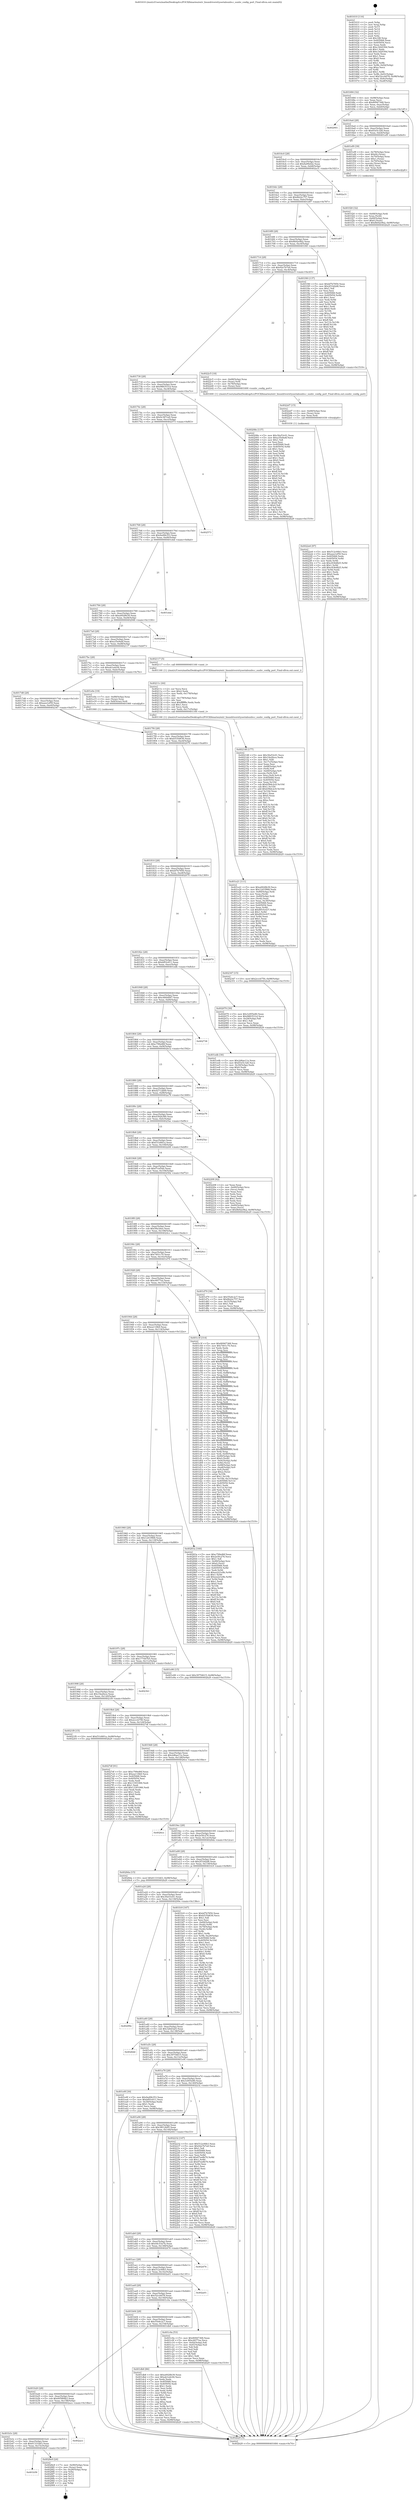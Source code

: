 digraph "0x401610" {
  label = "0x401610 (/mnt/c/Users/mathe/Desktop/tcc/POCII/binaries/extr_linuxdriversttyserialsunhv.c_sunhv_config_port_Final-ollvm.out::main(0))"
  labelloc = "t"
  node[shape=record]

  Entry [label="",width=0.3,height=0.3,shape=circle,fillcolor=black,style=filled]
  "0x401684" [label="{
     0x401684 [32]\l
     | [instrs]\l
     &nbsp;&nbsp;0x401684 \<+6\>: mov -0x98(%rbp),%eax\l
     &nbsp;&nbsp;0x40168a \<+2\>: mov %eax,%ecx\l
     &nbsp;&nbsp;0x40168c \<+6\>: sub $0x80947368,%ecx\l
     &nbsp;&nbsp;0x401692 \<+6\>: mov %eax,-0xac(%rbp)\l
     &nbsp;&nbsp;0x401698 \<+6\>: mov %ecx,-0xb0(%rbp)\l
     &nbsp;&nbsp;0x40169e \<+6\>: je 0000000000402901 \<main+0x12f1\>\l
  }"]
  "0x402901" [label="{
     0x402901\l
  }", style=dashed]
  "0x4016a4" [label="{
     0x4016a4 [28]\l
     | [instrs]\l
     &nbsp;&nbsp;0x4016a4 \<+5\>: jmp 00000000004016a9 \<main+0x99\>\l
     &nbsp;&nbsp;0x4016a9 \<+6\>: mov -0xac(%rbp),%eax\l
     &nbsp;&nbsp;0x4016af \<+5\>: sub $0x83e5c326,%eax\l
     &nbsp;&nbsp;0x4016b4 \<+6\>: mov %eax,-0xb4(%rbp)\l
     &nbsp;&nbsp;0x4016ba \<+6\>: je 0000000000401ef9 \<main+0x8e9\>\l
  }"]
  Exit [label="",width=0.3,height=0.3,shape=circle,fillcolor=black,style=filled,peripheries=2]
  "0x401ef9" [label="{
     0x401ef9 [39]\l
     | [instrs]\l
     &nbsp;&nbsp;0x401ef9 \<+4\>: mov -0x78(%rbp),%rax\l
     &nbsp;&nbsp;0x401efd \<+6\>: movl $0x64,(%rax)\l
     &nbsp;&nbsp;0x401f03 \<+4\>: mov -0x70(%rbp),%rax\l
     &nbsp;&nbsp;0x401f07 \<+6\>: movl $0x1,(%rax)\l
     &nbsp;&nbsp;0x401f0d \<+4\>: mov -0x70(%rbp),%rax\l
     &nbsp;&nbsp;0x401f11 \<+3\>: movslq (%rax),%rax\l
     &nbsp;&nbsp;0x401f14 \<+4\>: shl $0x2,%rax\l
     &nbsp;&nbsp;0x401f18 \<+3\>: mov %rax,%rdi\l
     &nbsp;&nbsp;0x401f1b \<+5\>: call 0000000000401050 \<malloc@plt\>\l
     | [calls]\l
     &nbsp;&nbsp;0x401050 \{1\} (unknown)\l
  }"]
  "0x4016c0" [label="{
     0x4016c0 [28]\l
     | [instrs]\l
     &nbsp;&nbsp;0x4016c0 \<+5\>: jmp 00000000004016c5 \<main+0xb5\>\l
     &nbsp;&nbsp;0x4016c5 \<+6\>: mov -0xac(%rbp),%eax\l
     &nbsp;&nbsp;0x4016cb \<+5\>: sub $0x8a99ef2e,%eax\l
     &nbsp;&nbsp;0x4016d0 \<+6\>: mov %eax,-0xb8(%rbp)\l
     &nbsp;&nbsp;0x4016d6 \<+6\>: je 0000000000402a31 \<main+0x1421\>\l
  }"]
  "0x401b58" [label="{
     0x401b58\l
  }", style=dashed]
  "0x402a31" [label="{
     0x402a31\l
  }", style=dashed]
  "0x4016dc" [label="{
     0x4016dc [28]\l
     | [instrs]\l
     &nbsp;&nbsp;0x4016dc \<+5\>: jmp 00000000004016e1 \<main+0xd1\>\l
     &nbsp;&nbsp;0x4016e1 \<+6\>: mov -0xac(%rbp),%eax\l
     &nbsp;&nbsp;0x4016e7 \<+5\>: sub $0x8b22c757,%eax\l
     &nbsp;&nbsp;0x4016ec \<+6\>: mov %eax,-0xbc(%rbp)\l
     &nbsp;&nbsp;0x4016f2 \<+6\>: je 0000000000401d97 \<main+0x787\>\l
  }"]
  "0x4028e9" [label="{
     0x4028e9 [24]\l
     | [instrs]\l
     &nbsp;&nbsp;0x4028e9 \<+7\>: mov -0x90(%rbp),%rax\l
     &nbsp;&nbsp;0x4028f0 \<+2\>: mov (%rax),%eax\l
     &nbsp;&nbsp;0x4028f2 \<+4\>: lea -0x28(%rbp),%rsp\l
     &nbsp;&nbsp;0x4028f6 \<+1\>: pop %rbx\l
     &nbsp;&nbsp;0x4028f7 \<+2\>: pop %r12\l
     &nbsp;&nbsp;0x4028f9 \<+2\>: pop %r13\l
     &nbsp;&nbsp;0x4028fb \<+2\>: pop %r14\l
     &nbsp;&nbsp;0x4028fd \<+2\>: pop %r15\l
     &nbsp;&nbsp;0x4028ff \<+1\>: pop %rbp\l
     &nbsp;&nbsp;0x402900 \<+1\>: ret\l
  }"]
  "0x401d97" [label="{
     0x401d97\l
  }", style=dashed]
  "0x4016f8" [label="{
     0x4016f8 [28]\l
     | [instrs]\l
     &nbsp;&nbsp;0x4016f8 \<+5\>: jmp 00000000004016fd \<main+0xed\>\l
     &nbsp;&nbsp;0x4016fd \<+6\>: mov -0xac(%rbp),%eax\l
     &nbsp;&nbsp;0x401703 \<+5\>: sub $0x8b92e9b2,%eax\l
     &nbsp;&nbsp;0x401708 \<+6\>: mov %eax,-0xc0(%rbp)\l
     &nbsp;&nbsp;0x40170e \<+6\>: je 0000000000401f40 \<main+0x930\>\l
  }"]
  "0x401b3c" [label="{
     0x401b3c [28]\l
     | [instrs]\l
     &nbsp;&nbsp;0x401b3c \<+5\>: jmp 0000000000401b41 \<main+0x531\>\l
     &nbsp;&nbsp;0x401b41 \<+6\>: mov -0xac(%rbp),%eax\l
     &nbsp;&nbsp;0x401b47 \<+5\>: sub $0x61331b63,%eax\l
     &nbsp;&nbsp;0x401b4c \<+6\>: mov %eax,-0x15c(%rbp)\l
     &nbsp;&nbsp;0x401b52 \<+6\>: je 00000000004028e9 \<main+0x12d9\>\l
  }"]
  "0x401f40" [label="{
     0x401f40 [137]\l
     | [instrs]\l
     &nbsp;&nbsp;0x401f40 \<+5\>: mov $0xbf7b7850,%eax\l
     &nbsp;&nbsp;0x401f45 \<+5\>: mov $0x2f33d2d8,%ecx\l
     &nbsp;&nbsp;0x401f4a \<+2\>: mov $0x1,%dl\l
     &nbsp;&nbsp;0x401f4c \<+2\>: xor %esi,%esi\l
     &nbsp;&nbsp;0x401f4e \<+7\>: mov 0x405068,%edi\l
     &nbsp;&nbsp;0x401f55 \<+8\>: mov 0x405054,%r8d\l
     &nbsp;&nbsp;0x401f5d \<+3\>: sub $0x1,%esi\l
     &nbsp;&nbsp;0x401f60 \<+3\>: mov %edi,%r9d\l
     &nbsp;&nbsp;0x401f63 \<+3\>: add %esi,%r9d\l
     &nbsp;&nbsp;0x401f66 \<+4\>: imul %r9d,%edi\l
     &nbsp;&nbsp;0x401f6a \<+3\>: and $0x1,%edi\l
     &nbsp;&nbsp;0x401f6d \<+3\>: cmp $0x0,%edi\l
     &nbsp;&nbsp;0x401f70 \<+4\>: sete %r10b\l
     &nbsp;&nbsp;0x401f74 \<+4\>: cmp $0xa,%r8d\l
     &nbsp;&nbsp;0x401f78 \<+4\>: setl %r11b\l
     &nbsp;&nbsp;0x401f7c \<+3\>: mov %r10b,%bl\l
     &nbsp;&nbsp;0x401f7f \<+3\>: xor $0xff,%bl\l
     &nbsp;&nbsp;0x401f82 \<+3\>: mov %r11b,%r14b\l
     &nbsp;&nbsp;0x401f85 \<+4\>: xor $0xff,%r14b\l
     &nbsp;&nbsp;0x401f89 \<+3\>: xor $0x0,%dl\l
     &nbsp;&nbsp;0x401f8c \<+3\>: mov %bl,%r15b\l
     &nbsp;&nbsp;0x401f8f \<+4\>: and $0x0,%r15b\l
     &nbsp;&nbsp;0x401f93 \<+3\>: and %dl,%r10b\l
     &nbsp;&nbsp;0x401f96 \<+3\>: mov %r14b,%r12b\l
     &nbsp;&nbsp;0x401f99 \<+4\>: and $0x0,%r12b\l
     &nbsp;&nbsp;0x401f9d \<+3\>: and %dl,%r11b\l
     &nbsp;&nbsp;0x401fa0 \<+3\>: or %r10b,%r15b\l
     &nbsp;&nbsp;0x401fa3 \<+3\>: or %r11b,%r12b\l
     &nbsp;&nbsp;0x401fa6 \<+3\>: xor %r12b,%r15b\l
     &nbsp;&nbsp;0x401fa9 \<+3\>: or %r14b,%bl\l
     &nbsp;&nbsp;0x401fac \<+3\>: xor $0xff,%bl\l
     &nbsp;&nbsp;0x401faf \<+3\>: or $0x0,%dl\l
     &nbsp;&nbsp;0x401fb2 \<+2\>: and %dl,%bl\l
     &nbsp;&nbsp;0x401fb4 \<+3\>: or %bl,%r15b\l
     &nbsp;&nbsp;0x401fb7 \<+4\>: test $0x1,%r15b\l
     &nbsp;&nbsp;0x401fbb \<+3\>: cmovne %ecx,%eax\l
     &nbsp;&nbsp;0x401fbe \<+6\>: mov %eax,-0x98(%rbp)\l
     &nbsp;&nbsp;0x401fc4 \<+5\>: jmp 0000000000402b29 \<main+0x1519\>\l
  }"]
  "0x401714" [label="{
     0x401714 [28]\l
     | [instrs]\l
     &nbsp;&nbsp;0x401714 \<+5\>: jmp 0000000000401719 \<main+0x109\>\l
     &nbsp;&nbsp;0x401719 \<+6\>: mov -0xac(%rbp),%eax\l
     &nbsp;&nbsp;0x40171f \<+5\>: sub $0x92e7b7a9,%eax\l
     &nbsp;&nbsp;0x401724 \<+6\>: mov %eax,-0xc4(%rbp)\l
     &nbsp;&nbsp;0x40172a \<+6\>: je 00000000004022c5 \<main+0xcb5\>\l
  }"]
  "0x402ace" [label="{
     0x402ace\l
  }", style=dashed]
  "0x4022c5" [label="{
     0x4022c5 [18]\l
     | [instrs]\l
     &nbsp;&nbsp;0x4022c5 \<+4\>: mov -0x68(%rbp),%rax\l
     &nbsp;&nbsp;0x4022c9 \<+3\>: mov (%rax),%rdi\l
     &nbsp;&nbsp;0x4022cc \<+4\>: mov -0x78(%rbp),%rax\l
     &nbsp;&nbsp;0x4022d0 \<+2\>: mov (%rax),%esi\l
     &nbsp;&nbsp;0x4022d2 \<+5\>: call 0000000000401600 \<sunhv_config_port\>\l
     | [calls]\l
     &nbsp;&nbsp;0x401600 \{1\} (/mnt/c/Users/mathe/Desktop/tcc/POCII/binaries/extr_linuxdriversttyserialsunhv.c_sunhv_config_port_Final-ollvm.out::sunhv_config_port)\l
  }"]
  "0x401730" [label="{
     0x401730 [28]\l
     | [instrs]\l
     &nbsp;&nbsp;0x401730 \<+5\>: jmp 0000000000401735 \<main+0x125\>\l
     &nbsp;&nbsp;0x401735 \<+6\>: mov -0xac(%rbp),%eax\l
     &nbsp;&nbsp;0x40173b \<+5\>: sub $0x9883531d,%eax\l
     &nbsp;&nbsp;0x401740 \<+6\>: mov %eax,-0xc8(%rbp)\l
     &nbsp;&nbsp;0x401746 \<+6\>: je 000000000040208e \<main+0xa7e\>\l
  }"]
  "0x4022e6" [label="{
     0x4022e6 [97]\l
     | [instrs]\l
     &nbsp;&nbsp;0x4022e6 \<+5\>: mov $0x512c00b3,%esi\l
     &nbsp;&nbsp;0x4022eb \<+5\>: mov $0xaea1ef59,%ecx\l
     &nbsp;&nbsp;0x4022f0 \<+7\>: mov 0x405068,%edx\l
     &nbsp;&nbsp;0x4022f7 \<+8\>: mov 0x405054,%r8d\l
     &nbsp;&nbsp;0x4022ff \<+3\>: mov %edx,%r9d\l
     &nbsp;&nbsp;0x402302 \<+7\>: sub $0xc836d825,%r9d\l
     &nbsp;&nbsp;0x402309 \<+4\>: sub $0x1,%r9d\l
     &nbsp;&nbsp;0x40230d \<+7\>: add $0xc836d825,%r9d\l
     &nbsp;&nbsp;0x402314 \<+4\>: imul %r9d,%edx\l
     &nbsp;&nbsp;0x402318 \<+3\>: and $0x1,%edx\l
     &nbsp;&nbsp;0x40231b \<+3\>: cmp $0x0,%edx\l
     &nbsp;&nbsp;0x40231e \<+4\>: sete %r10b\l
     &nbsp;&nbsp;0x402322 \<+4\>: cmp $0xa,%r8d\l
     &nbsp;&nbsp;0x402326 \<+4\>: setl %r11b\l
     &nbsp;&nbsp;0x40232a \<+3\>: mov %r10b,%bl\l
     &nbsp;&nbsp;0x40232d \<+3\>: and %r11b,%bl\l
     &nbsp;&nbsp;0x402330 \<+3\>: xor %r11b,%r10b\l
     &nbsp;&nbsp;0x402333 \<+3\>: or %r10b,%bl\l
     &nbsp;&nbsp;0x402336 \<+3\>: test $0x1,%bl\l
     &nbsp;&nbsp;0x402339 \<+3\>: cmovne %ecx,%esi\l
     &nbsp;&nbsp;0x40233c \<+6\>: mov %esi,-0x98(%rbp)\l
     &nbsp;&nbsp;0x402342 \<+5\>: jmp 0000000000402b29 \<main+0x1519\>\l
  }"]
  "0x40208e" [label="{
     0x40208e [137]\l
     | [instrs]\l
     &nbsp;&nbsp;0x40208e \<+5\>: mov $0x30a53c01,%eax\l
     &nbsp;&nbsp;0x402093 \<+5\>: mov $0xa35e9a4f,%ecx\l
     &nbsp;&nbsp;0x402098 \<+2\>: mov $0x1,%dl\l
     &nbsp;&nbsp;0x40209a \<+2\>: xor %esi,%esi\l
     &nbsp;&nbsp;0x40209c \<+7\>: mov 0x405068,%edi\l
     &nbsp;&nbsp;0x4020a3 \<+8\>: mov 0x405054,%r8d\l
     &nbsp;&nbsp;0x4020ab \<+3\>: sub $0x1,%esi\l
     &nbsp;&nbsp;0x4020ae \<+3\>: mov %edi,%r9d\l
     &nbsp;&nbsp;0x4020b1 \<+3\>: add %esi,%r9d\l
     &nbsp;&nbsp;0x4020b4 \<+4\>: imul %r9d,%edi\l
     &nbsp;&nbsp;0x4020b8 \<+3\>: and $0x1,%edi\l
     &nbsp;&nbsp;0x4020bb \<+3\>: cmp $0x0,%edi\l
     &nbsp;&nbsp;0x4020be \<+4\>: sete %r10b\l
     &nbsp;&nbsp;0x4020c2 \<+4\>: cmp $0xa,%r8d\l
     &nbsp;&nbsp;0x4020c6 \<+4\>: setl %r11b\l
     &nbsp;&nbsp;0x4020ca \<+3\>: mov %r10b,%bl\l
     &nbsp;&nbsp;0x4020cd \<+3\>: xor $0xff,%bl\l
     &nbsp;&nbsp;0x4020d0 \<+3\>: mov %r11b,%r14b\l
     &nbsp;&nbsp;0x4020d3 \<+4\>: xor $0xff,%r14b\l
     &nbsp;&nbsp;0x4020d7 \<+3\>: xor $0x0,%dl\l
     &nbsp;&nbsp;0x4020da \<+3\>: mov %bl,%r15b\l
     &nbsp;&nbsp;0x4020dd \<+4\>: and $0x0,%r15b\l
     &nbsp;&nbsp;0x4020e1 \<+3\>: and %dl,%r10b\l
     &nbsp;&nbsp;0x4020e4 \<+3\>: mov %r14b,%r12b\l
     &nbsp;&nbsp;0x4020e7 \<+4\>: and $0x0,%r12b\l
     &nbsp;&nbsp;0x4020eb \<+3\>: and %dl,%r11b\l
     &nbsp;&nbsp;0x4020ee \<+3\>: or %r10b,%r15b\l
     &nbsp;&nbsp;0x4020f1 \<+3\>: or %r11b,%r12b\l
     &nbsp;&nbsp;0x4020f4 \<+3\>: xor %r12b,%r15b\l
     &nbsp;&nbsp;0x4020f7 \<+3\>: or %r14b,%bl\l
     &nbsp;&nbsp;0x4020fa \<+3\>: xor $0xff,%bl\l
     &nbsp;&nbsp;0x4020fd \<+3\>: or $0x0,%dl\l
     &nbsp;&nbsp;0x402100 \<+2\>: and %dl,%bl\l
     &nbsp;&nbsp;0x402102 \<+3\>: or %bl,%r15b\l
     &nbsp;&nbsp;0x402105 \<+4\>: test $0x1,%r15b\l
     &nbsp;&nbsp;0x402109 \<+3\>: cmovne %ecx,%eax\l
     &nbsp;&nbsp;0x40210c \<+6\>: mov %eax,-0x98(%rbp)\l
     &nbsp;&nbsp;0x402112 \<+5\>: jmp 0000000000402b29 \<main+0x1519\>\l
  }"]
  "0x40174c" [label="{
     0x40174c [28]\l
     | [instrs]\l
     &nbsp;&nbsp;0x40174c \<+5\>: jmp 0000000000401751 \<main+0x141\>\l
     &nbsp;&nbsp;0x401751 \<+6\>: mov -0xac(%rbp),%eax\l
     &nbsp;&nbsp;0x401757 \<+5\>: sub $0x9c387ca9,%eax\l
     &nbsp;&nbsp;0x40175c \<+6\>: mov %eax,-0xcc(%rbp)\l
     &nbsp;&nbsp;0x401762 \<+6\>: je 0000000000402573 \<main+0xf63\>\l
  }"]
  "0x4022d7" [label="{
     0x4022d7 [15]\l
     | [instrs]\l
     &nbsp;&nbsp;0x4022d7 \<+4\>: mov -0x68(%rbp),%rax\l
     &nbsp;&nbsp;0x4022db \<+3\>: mov (%rax),%rax\l
     &nbsp;&nbsp;0x4022de \<+3\>: mov %rax,%rdi\l
     &nbsp;&nbsp;0x4022e1 \<+5\>: call 0000000000401030 \<free@plt\>\l
     | [calls]\l
     &nbsp;&nbsp;0x401030 \{1\} (unknown)\l
  }"]
  "0x402573" [label="{
     0x402573\l
  }", style=dashed]
  "0x401768" [label="{
     0x401768 [28]\l
     | [instrs]\l
     &nbsp;&nbsp;0x401768 \<+5\>: jmp 000000000040176d \<main+0x15d\>\l
     &nbsp;&nbsp;0x40176d \<+6\>: mov -0xac(%rbp),%eax\l
     &nbsp;&nbsp;0x401773 \<+5\>: sub $0x9ed9b353,%eax\l
     &nbsp;&nbsp;0x401778 \<+6\>: mov %eax,-0xd0(%rbp)\l
     &nbsp;&nbsp;0x40177e \<+6\>: je 0000000000401ebd \<main+0x8ad\>\l
  }"]
  "0x402148" [label="{
     0x402148 [177]\l
     | [instrs]\l
     &nbsp;&nbsp;0x402148 \<+5\>: mov $0x30a53c01,%ecx\l
     &nbsp;&nbsp;0x40214d \<+5\>: mov $0x19a2fece,%edx\l
     &nbsp;&nbsp;0x402152 \<+3\>: mov $0x1,%dil\l
     &nbsp;&nbsp;0x402155 \<+6\>: mov -0x17c(%rbp),%esi\l
     &nbsp;&nbsp;0x40215b \<+3\>: imul %eax,%esi\l
     &nbsp;&nbsp;0x40215e \<+4\>: mov -0x68(%rbp),%r8\l
     &nbsp;&nbsp;0x402162 \<+3\>: mov (%r8),%r8\l
     &nbsp;&nbsp;0x402165 \<+4\>: mov -0x60(%rbp),%r9\l
     &nbsp;&nbsp;0x402169 \<+3\>: movslq (%r9),%r9\l
     &nbsp;&nbsp;0x40216c \<+4\>: mov %esi,(%r8,%r9,4)\l
     &nbsp;&nbsp;0x402170 \<+7\>: mov 0x405068,%eax\l
     &nbsp;&nbsp;0x402177 \<+7\>: mov 0x405054,%esi\l
     &nbsp;&nbsp;0x40217e \<+3\>: mov %eax,%r10d\l
     &nbsp;&nbsp;0x402181 \<+7\>: sub $0xb58dc2c9,%r10d\l
     &nbsp;&nbsp;0x402188 \<+4\>: sub $0x1,%r10d\l
     &nbsp;&nbsp;0x40218c \<+7\>: add $0xb58dc2c9,%r10d\l
     &nbsp;&nbsp;0x402193 \<+4\>: imul %r10d,%eax\l
     &nbsp;&nbsp;0x402197 \<+3\>: and $0x1,%eax\l
     &nbsp;&nbsp;0x40219a \<+3\>: cmp $0x0,%eax\l
     &nbsp;&nbsp;0x40219d \<+4\>: sete %r11b\l
     &nbsp;&nbsp;0x4021a1 \<+3\>: cmp $0xa,%esi\l
     &nbsp;&nbsp;0x4021a4 \<+3\>: setl %bl\l
     &nbsp;&nbsp;0x4021a7 \<+3\>: mov %r11b,%r14b\l
     &nbsp;&nbsp;0x4021aa \<+4\>: xor $0xff,%r14b\l
     &nbsp;&nbsp;0x4021ae \<+3\>: mov %bl,%r15b\l
     &nbsp;&nbsp;0x4021b1 \<+4\>: xor $0xff,%r15b\l
     &nbsp;&nbsp;0x4021b5 \<+4\>: xor $0x0,%dil\l
     &nbsp;&nbsp;0x4021b9 \<+3\>: mov %r14b,%r12b\l
     &nbsp;&nbsp;0x4021bc \<+4\>: and $0x0,%r12b\l
     &nbsp;&nbsp;0x4021c0 \<+3\>: and %dil,%r11b\l
     &nbsp;&nbsp;0x4021c3 \<+3\>: mov %r15b,%r13b\l
     &nbsp;&nbsp;0x4021c6 \<+4\>: and $0x0,%r13b\l
     &nbsp;&nbsp;0x4021ca \<+3\>: and %dil,%bl\l
     &nbsp;&nbsp;0x4021cd \<+3\>: or %r11b,%r12b\l
     &nbsp;&nbsp;0x4021d0 \<+3\>: or %bl,%r13b\l
     &nbsp;&nbsp;0x4021d3 \<+3\>: xor %r13b,%r12b\l
     &nbsp;&nbsp;0x4021d6 \<+3\>: or %r15b,%r14b\l
     &nbsp;&nbsp;0x4021d9 \<+4\>: xor $0xff,%r14b\l
     &nbsp;&nbsp;0x4021dd \<+4\>: or $0x0,%dil\l
     &nbsp;&nbsp;0x4021e1 \<+3\>: and %dil,%r14b\l
     &nbsp;&nbsp;0x4021e4 \<+3\>: or %r14b,%r12b\l
     &nbsp;&nbsp;0x4021e7 \<+4\>: test $0x1,%r12b\l
     &nbsp;&nbsp;0x4021eb \<+3\>: cmovne %edx,%ecx\l
     &nbsp;&nbsp;0x4021ee \<+6\>: mov %ecx,-0x98(%rbp)\l
     &nbsp;&nbsp;0x4021f4 \<+5\>: jmp 0000000000402b29 \<main+0x1519\>\l
  }"]
  "0x401ebd" [label="{
     0x401ebd\l
  }", style=dashed]
  "0x401784" [label="{
     0x401784 [28]\l
     | [instrs]\l
     &nbsp;&nbsp;0x401784 \<+5\>: jmp 0000000000401789 \<main+0x179\>\l
     &nbsp;&nbsp;0x401789 \<+6\>: mov -0xac(%rbp),%eax\l
     &nbsp;&nbsp;0x40178f \<+5\>: sub $0xa0028b39,%eax\l
     &nbsp;&nbsp;0x401794 \<+6\>: mov %eax,-0xd4(%rbp)\l
     &nbsp;&nbsp;0x40179a \<+6\>: je 0000000000402946 \<main+0x1336\>\l
  }"]
  "0x40211c" [label="{
     0x40211c [44]\l
     | [instrs]\l
     &nbsp;&nbsp;0x40211c \<+2\>: xor %ecx,%ecx\l
     &nbsp;&nbsp;0x40211e \<+5\>: mov $0x2,%edx\l
     &nbsp;&nbsp;0x402123 \<+6\>: mov %edx,-0x178(%rbp)\l
     &nbsp;&nbsp;0x402129 \<+1\>: cltd\l
     &nbsp;&nbsp;0x40212a \<+6\>: mov -0x178(%rbp),%esi\l
     &nbsp;&nbsp;0x402130 \<+2\>: idiv %esi\l
     &nbsp;&nbsp;0x402132 \<+6\>: imul $0xfffffffe,%edx,%edx\l
     &nbsp;&nbsp;0x402138 \<+3\>: sub $0x1,%ecx\l
     &nbsp;&nbsp;0x40213b \<+2\>: sub %ecx,%edx\l
     &nbsp;&nbsp;0x40213d \<+6\>: mov %edx,-0x17c(%rbp)\l
     &nbsp;&nbsp;0x402143 \<+5\>: call 0000000000401160 \<next_i\>\l
     | [calls]\l
     &nbsp;&nbsp;0x401160 \{1\} (/mnt/c/Users/mathe/Desktop/tcc/POCII/binaries/extr_linuxdriversttyserialsunhv.c_sunhv_config_port_Final-ollvm.out::next_i)\l
  }"]
  "0x402946" [label="{
     0x402946\l
  }", style=dashed]
  "0x4017a0" [label="{
     0x4017a0 [28]\l
     | [instrs]\l
     &nbsp;&nbsp;0x4017a0 \<+5\>: jmp 00000000004017a5 \<main+0x195\>\l
     &nbsp;&nbsp;0x4017a5 \<+6\>: mov -0xac(%rbp),%eax\l
     &nbsp;&nbsp;0x4017ab \<+5\>: sub $0xa35e9a4f,%eax\l
     &nbsp;&nbsp;0x4017b0 \<+6\>: mov %eax,-0xd8(%rbp)\l
     &nbsp;&nbsp;0x4017b6 \<+6\>: je 0000000000402117 \<main+0xb07\>\l
  }"]
  "0x401f20" [label="{
     0x401f20 [32]\l
     | [instrs]\l
     &nbsp;&nbsp;0x401f20 \<+4\>: mov -0x68(%rbp),%rdi\l
     &nbsp;&nbsp;0x401f24 \<+3\>: mov %rax,(%rdi)\l
     &nbsp;&nbsp;0x401f27 \<+4\>: mov -0x60(%rbp),%rax\l
     &nbsp;&nbsp;0x401f2b \<+6\>: movl $0x0,(%rax)\l
     &nbsp;&nbsp;0x401f31 \<+10\>: movl $0x8b92e9b2,-0x98(%rbp)\l
     &nbsp;&nbsp;0x401f3b \<+5\>: jmp 0000000000402b29 \<main+0x1519\>\l
  }"]
  "0x402117" [label="{
     0x402117 [5]\l
     | [instrs]\l
     &nbsp;&nbsp;0x402117 \<+5\>: call 0000000000401160 \<next_i\>\l
     | [calls]\l
     &nbsp;&nbsp;0x401160 \{1\} (/mnt/c/Users/mathe/Desktop/tcc/POCII/binaries/extr_linuxdriversttyserialsunhv.c_sunhv_config_port_Final-ollvm.out::next_i)\l
  }"]
  "0x4017bc" [label="{
     0x4017bc [28]\l
     | [instrs]\l
     &nbsp;&nbsp;0x4017bc \<+5\>: jmp 00000000004017c1 \<main+0x1b1\>\l
     &nbsp;&nbsp;0x4017c1 \<+6\>: mov -0xac(%rbp),%eax\l
     &nbsp;&nbsp;0x4017c7 \<+5\>: sub $0xab1edc04,%eax\l
     &nbsp;&nbsp;0x4017cc \<+6\>: mov %eax,-0xdc(%rbp)\l
     &nbsp;&nbsp;0x4017d2 \<+6\>: je 0000000000401e0e \<main+0x7fe\>\l
  }"]
  "0x401e21" [label="{
     0x401e21 [111]\l
     | [instrs]\l
     &nbsp;&nbsp;0x401e21 \<+5\>: mov $0xa0028b39,%ecx\l
     &nbsp;&nbsp;0x401e26 \<+5\>: mov $0x1241f968,%edx\l
     &nbsp;&nbsp;0x401e2b \<+4\>: mov -0x80(%rbp),%rdi\l
     &nbsp;&nbsp;0x401e2f \<+2\>: mov %eax,(%rdi)\l
     &nbsp;&nbsp;0x401e31 \<+4\>: mov -0x80(%rbp),%rdi\l
     &nbsp;&nbsp;0x401e35 \<+2\>: mov (%rdi),%eax\l
     &nbsp;&nbsp;0x401e37 \<+3\>: mov %eax,-0x30(%rbp)\l
     &nbsp;&nbsp;0x401e3a \<+7\>: mov 0x405068,%eax\l
     &nbsp;&nbsp;0x401e41 \<+7\>: mov 0x405054,%esi\l
     &nbsp;&nbsp;0x401e48 \<+3\>: mov %eax,%r8d\l
     &nbsp;&nbsp;0x401e4b \<+7\>: sub $0x8910c437,%r8d\l
     &nbsp;&nbsp;0x401e52 \<+4\>: sub $0x1,%r8d\l
     &nbsp;&nbsp;0x401e56 \<+7\>: add $0x8910c437,%r8d\l
     &nbsp;&nbsp;0x401e5d \<+4\>: imul %r8d,%eax\l
     &nbsp;&nbsp;0x401e61 \<+3\>: and $0x1,%eax\l
     &nbsp;&nbsp;0x401e64 \<+3\>: cmp $0x0,%eax\l
     &nbsp;&nbsp;0x401e67 \<+4\>: sete %r9b\l
     &nbsp;&nbsp;0x401e6b \<+3\>: cmp $0xa,%esi\l
     &nbsp;&nbsp;0x401e6e \<+4\>: setl %r10b\l
     &nbsp;&nbsp;0x401e72 \<+3\>: mov %r9b,%r11b\l
     &nbsp;&nbsp;0x401e75 \<+3\>: and %r10b,%r11b\l
     &nbsp;&nbsp;0x401e78 \<+3\>: xor %r10b,%r9b\l
     &nbsp;&nbsp;0x401e7b \<+3\>: or %r9b,%r11b\l
     &nbsp;&nbsp;0x401e7e \<+4\>: test $0x1,%r11b\l
     &nbsp;&nbsp;0x401e82 \<+3\>: cmovne %edx,%ecx\l
     &nbsp;&nbsp;0x401e85 \<+6\>: mov %ecx,-0x98(%rbp)\l
     &nbsp;&nbsp;0x401e8b \<+5\>: jmp 0000000000402b29 \<main+0x1519\>\l
  }"]
  "0x401e0e" [label="{
     0x401e0e [19]\l
     | [instrs]\l
     &nbsp;&nbsp;0x401e0e \<+7\>: mov -0x88(%rbp),%rax\l
     &nbsp;&nbsp;0x401e15 \<+3\>: mov (%rax),%rax\l
     &nbsp;&nbsp;0x401e18 \<+4\>: mov 0x8(%rax),%rdi\l
     &nbsp;&nbsp;0x401e1c \<+5\>: call 0000000000401060 \<atoi@plt\>\l
     | [calls]\l
     &nbsp;&nbsp;0x401060 \{1\} (unknown)\l
  }"]
  "0x4017d8" [label="{
     0x4017d8 [28]\l
     | [instrs]\l
     &nbsp;&nbsp;0x4017d8 \<+5\>: jmp 00000000004017dd \<main+0x1cd\>\l
     &nbsp;&nbsp;0x4017dd \<+6\>: mov -0xac(%rbp),%eax\l
     &nbsp;&nbsp;0x4017e3 \<+5\>: sub $0xaea1ef59,%eax\l
     &nbsp;&nbsp;0x4017e8 \<+6\>: mov %eax,-0xe0(%rbp)\l
     &nbsp;&nbsp;0x4017ee \<+6\>: je 0000000000402347 \<main+0xd37\>\l
  }"]
  "0x401b20" [label="{
     0x401b20 [28]\l
     | [instrs]\l
     &nbsp;&nbsp;0x401b20 \<+5\>: jmp 0000000000401b25 \<main+0x515\>\l
     &nbsp;&nbsp;0x401b25 \<+6\>: mov -0xac(%rbp),%eax\l
     &nbsp;&nbsp;0x401b2b \<+5\>: sub $0x605f69b3,%eax\l
     &nbsp;&nbsp;0x401b30 \<+6\>: mov %eax,-0x158(%rbp)\l
     &nbsp;&nbsp;0x401b36 \<+6\>: je 0000000000402ace \<main+0x14be\>\l
  }"]
  "0x402347" [label="{
     0x402347 [15]\l
     | [instrs]\l
     &nbsp;&nbsp;0x402347 \<+10\>: movl $0x2cccb750,-0x98(%rbp)\l
     &nbsp;&nbsp;0x402351 \<+5\>: jmp 0000000000402b29 \<main+0x1519\>\l
  }"]
  "0x4017f4" [label="{
     0x4017f4 [28]\l
     | [instrs]\l
     &nbsp;&nbsp;0x4017f4 \<+5\>: jmp 00000000004017f9 \<main+0x1e9\>\l
     &nbsp;&nbsp;0x4017f9 \<+6\>: mov -0xac(%rbp),%eax\l
     &nbsp;&nbsp;0x4017ff \<+5\>: sub $0xb535d636,%eax\l
     &nbsp;&nbsp;0x401804 \<+6\>: mov %eax,-0xe4(%rbp)\l
     &nbsp;&nbsp;0x40180a \<+6\>: je 0000000000402070 \<main+0xa60\>\l
  }"]
  "0x401db8" [label="{
     0x401db8 [86]\l
     | [instrs]\l
     &nbsp;&nbsp;0x401db8 \<+5\>: mov $0xa0028b39,%eax\l
     &nbsp;&nbsp;0x401dbd \<+5\>: mov $0xab1edc04,%ecx\l
     &nbsp;&nbsp;0x401dc2 \<+2\>: xor %edx,%edx\l
     &nbsp;&nbsp;0x401dc4 \<+7\>: mov 0x405068,%esi\l
     &nbsp;&nbsp;0x401dcb \<+7\>: mov 0x405054,%edi\l
     &nbsp;&nbsp;0x401dd2 \<+3\>: sub $0x1,%edx\l
     &nbsp;&nbsp;0x401dd5 \<+3\>: mov %esi,%r8d\l
     &nbsp;&nbsp;0x401dd8 \<+3\>: add %edx,%r8d\l
     &nbsp;&nbsp;0x401ddb \<+4\>: imul %r8d,%esi\l
     &nbsp;&nbsp;0x401ddf \<+3\>: and $0x1,%esi\l
     &nbsp;&nbsp;0x401de2 \<+3\>: cmp $0x0,%esi\l
     &nbsp;&nbsp;0x401de5 \<+4\>: sete %r9b\l
     &nbsp;&nbsp;0x401de9 \<+3\>: cmp $0xa,%edi\l
     &nbsp;&nbsp;0x401dec \<+4\>: setl %r10b\l
     &nbsp;&nbsp;0x401df0 \<+3\>: mov %r9b,%r11b\l
     &nbsp;&nbsp;0x401df3 \<+3\>: and %r10b,%r11b\l
     &nbsp;&nbsp;0x401df6 \<+3\>: xor %r10b,%r9b\l
     &nbsp;&nbsp;0x401df9 \<+3\>: or %r9b,%r11b\l
     &nbsp;&nbsp;0x401dfc \<+4\>: test $0x1,%r11b\l
     &nbsp;&nbsp;0x401e00 \<+3\>: cmovne %ecx,%eax\l
     &nbsp;&nbsp;0x401e03 \<+6\>: mov %eax,-0x98(%rbp)\l
     &nbsp;&nbsp;0x401e09 \<+5\>: jmp 0000000000402b29 \<main+0x1519\>\l
  }"]
  "0x402070" [label="{
     0x402070 [30]\l
     | [instrs]\l
     &nbsp;&nbsp;0x402070 \<+5\>: mov $0x3c855e80,%eax\l
     &nbsp;&nbsp;0x402075 \<+5\>: mov $0x9883531d,%ecx\l
     &nbsp;&nbsp;0x40207a \<+3\>: mov -0x29(%rbp),%dl\l
     &nbsp;&nbsp;0x40207d \<+3\>: test $0x1,%dl\l
     &nbsp;&nbsp;0x402080 \<+3\>: cmovne %ecx,%eax\l
     &nbsp;&nbsp;0x402083 \<+6\>: mov %eax,-0x98(%rbp)\l
     &nbsp;&nbsp;0x402089 \<+5\>: jmp 0000000000402b29 \<main+0x1519\>\l
  }"]
  "0x401810" [label="{
     0x401810 [28]\l
     | [instrs]\l
     &nbsp;&nbsp;0x401810 \<+5\>: jmp 0000000000401815 \<main+0x205\>\l
     &nbsp;&nbsp;0x401815 \<+6\>: mov -0xac(%rbp),%eax\l
     &nbsp;&nbsp;0x40181b \<+5\>: sub $0xbf7b7850,%eax\l
     &nbsp;&nbsp;0x401820 \<+6\>: mov %eax,-0xe8(%rbp)\l
     &nbsp;&nbsp;0x401826 \<+6\>: je 0000000000402979 \<main+0x1369\>\l
  }"]
  "0x401610" [label="{
     0x401610 [116]\l
     | [instrs]\l
     &nbsp;&nbsp;0x401610 \<+1\>: push %rbp\l
     &nbsp;&nbsp;0x401611 \<+3\>: mov %rsp,%rbp\l
     &nbsp;&nbsp;0x401614 \<+2\>: push %r15\l
     &nbsp;&nbsp;0x401616 \<+2\>: push %r14\l
     &nbsp;&nbsp;0x401618 \<+2\>: push %r13\l
     &nbsp;&nbsp;0x40161a \<+2\>: push %r12\l
     &nbsp;&nbsp;0x40161c \<+1\>: push %rbx\l
     &nbsp;&nbsp;0x40161d \<+7\>: sub $0x188,%rsp\l
     &nbsp;&nbsp;0x401624 \<+7\>: mov 0x405068,%eax\l
     &nbsp;&nbsp;0x40162b \<+7\>: mov 0x405054,%ecx\l
     &nbsp;&nbsp;0x401632 \<+2\>: mov %eax,%edx\l
     &nbsp;&nbsp;0x401634 \<+6\>: sub $0xc3d2030d,%edx\l
     &nbsp;&nbsp;0x40163a \<+3\>: sub $0x1,%edx\l
     &nbsp;&nbsp;0x40163d \<+6\>: add $0xc3d2030d,%edx\l
     &nbsp;&nbsp;0x401643 \<+3\>: imul %edx,%eax\l
     &nbsp;&nbsp;0x401646 \<+3\>: and $0x1,%eax\l
     &nbsp;&nbsp;0x401649 \<+3\>: cmp $0x0,%eax\l
     &nbsp;&nbsp;0x40164c \<+4\>: sete %r8b\l
     &nbsp;&nbsp;0x401650 \<+4\>: and $0x1,%r8b\l
     &nbsp;&nbsp;0x401654 \<+7\>: mov %r8b,-0x92(%rbp)\l
     &nbsp;&nbsp;0x40165b \<+3\>: cmp $0xa,%ecx\l
     &nbsp;&nbsp;0x40165e \<+4\>: setl %r8b\l
     &nbsp;&nbsp;0x401662 \<+4\>: and $0x1,%r8b\l
     &nbsp;&nbsp;0x401666 \<+7\>: mov %r8b,-0x91(%rbp)\l
     &nbsp;&nbsp;0x40166d \<+10\>: movl $0x52ccb078,-0x98(%rbp)\l
     &nbsp;&nbsp;0x401677 \<+6\>: mov %edi,-0x9c(%rbp)\l
     &nbsp;&nbsp;0x40167d \<+7\>: mov %rsi,-0xa8(%rbp)\l
  }"]
  "0x402979" [label="{
     0x402979\l
  }", style=dashed]
  "0x40182c" [label="{
     0x40182c [28]\l
     | [instrs]\l
     &nbsp;&nbsp;0x40182c \<+5\>: jmp 0000000000401831 \<main+0x221\>\l
     &nbsp;&nbsp;0x401831 \<+6\>: mov -0xac(%rbp),%eax\l
     &nbsp;&nbsp;0x401837 \<+5\>: sub $0xbf93c611,%eax\l
     &nbsp;&nbsp;0x40183c \<+6\>: mov %eax,-0xec(%rbp)\l
     &nbsp;&nbsp;0x401842 \<+6\>: je 0000000000401edb \<main+0x8cb\>\l
  }"]
  "0x402b29" [label="{
     0x402b29 [5]\l
     | [instrs]\l
     &nbsp;&nbsp;0x402b29 \<+5\>: jmp 0000000000401684 \<main+0x74\>\l
  }"]
  "0x401edb" [label="{
     0x401edb [30]\l
     | [instrs]\l
     &nbsp;&nbsp;0x401edb \<+5\>: mov $0x2d6ae11a,%eax\l
     &nbsp;&nbsp;0x401ee0 \<+5\>: mov $0x83e5c326,%ecx\l
     &nbsp;&nbsp;0x401ee5 \<+3\>: mov -0x30(%rbp),%edx\l
     &nbsp;&nbsp;0x401ee8 \<+3\>: cmp $0x0,%edx\l
     &nbsp;&nbsp;0x401eeb \<+3\>: cmove %ecx,%eax\l
     &nbsp;&nbsp;0x401eee \<+6\>: mov %eax,-0x98(%rbp)\l
     &nbsp;&nbsp;0x401ef4 \<+5\>: jmp 0000000000402b29 \<main+0x1519\>\l
  }"]
  "0x401848" [label="{
     0x401848 [28]\l
     | [instrs]\l
     &nbsp;&nbsp;0x401848 \<+5\>: jmp 000000000040184d \<main+0x23d\>\l
     &nbsp;&nbsp;0x40184d \<+6\>: mov -0xac(%rbp),%eax\l
     &nbsp;&nbsp;0x401853 \<+5\>: sub $0xc660d947,%eax\l
     &nbsp;&nbsp;0x401858 \<+6\>: mov %eax,-0xf0(%rbp)\l
     &nbsp;&nbsp;0x40185e \<+6\>: je 0000000000402738 \<main+0x1128\>\l
  }"]
  "0x401b04" [label="{
     0x401b04 [28]\l
     | [instrs]\l
     &nbsp;&nbsp;0x401b04 \<+5\>: jmp 0000000000401b09 \<main+0x4f9\>\l
     &nbsp;&nbsp;0x401b09 \<+6\>: mov -0xac(%rbp),%eax\l
     &nbsp;&nbsp;0x401b0f \<+5\>: sub $0x55e6c2c7,%eax\l
     &nbsp;&nbsp;0x401b14 \<+6\>: mov %eax,-0x154(%rbp)\l
     &nbsp;&nbsp;0x401b1a \<+6\>: je 0000000000401db8 \<main+0x7a8\>\l
  }"]
  "0x402738" [label="{
     0x402738\l
  }", style=dashed]
  "0x401864" [label="{
     0x401864 [28]\l
     | [instrs]\l
     &nbsp;&nbsp;0x401864 \<+5\>: jmp 0000000000401869 \<main+0x259\>\l
     &nbsp;&nbsp;0x401869 \<+6\>: mov -0xac(%rbp),%eax\l
     &nbsp;&nbsp;0x40186f \<+5\>: sub $0xc799e86f,%eax\l
     &nbsp;&nbsp;0x401874 \<+6\>: mov %eax,-0xf4(%rbp)\l
     &nbsp;&nbsp;0x40187a \<+6\>: je 0000000000402b12 \<main+0x1502\>\l
  }"]
  "0x401c0a" [label="{
     0x401c0a [53]\l
     | [instrs]\l
     &nbsp;&nbsp;0x401c0a \<+5\>: mov $0x80947368,%eax\l
     &nbsp;&nbsp;0x401c0f \<+5\>: mov $0xc6077ea,%ecx\l
     &nbsp;&nbsp;0x401c14 \<+6\>: mov -0x92(%rbp),%dl\l
     &nbsp;&nbsp;0x401c1a \<+7\>: mov -0x91(%rbp),%sil\l
     &nbsp;&nbsp;0x401c21 \<+3\>: mov %dl,%dil\l
     &nbsp;&nbsp;0x401c24 \<+3\>: and %sil,%dil\l
     &nbsp;&nbsp;0x401c27 \<+3\>: xor %sil,%dl\l
     &nbsp;&nbsp;0x401c2a \<+3\>: or %dl,%dil\l
     &nbsp;&nbsp;0x401c2d \<+4\>: test $0x1,%dil\l
     &nbsp;&nbsp;0x401c31 \<+3\>: cmovne %ecx,%eax\l
     &nbsp;&nbsp;0x401c34 \<+6\>: mov %eax,-0x98(%rbp)\l
     &nbsp;&nbsp;0x401c3a \<+5\>: jmp 0000000000402b29 \<main+0x1519\>\l
  }"]
  "0x402b12" [label="{
     0x402b12\l
  }", style=dashed]
  "0x401880" [label="{
     0x401880 [28]\l
     | [instrs]\l
     &nbsp;&nbsp;0x401880 \<+5\>: jmp 0000000000401885 \<main+0x275\>\l
     &nbsp;&nbsp;0x401885 \<+6\>: mov -0xac(%rbp),%eax\l
     &nbsp;&nbsp;0x40188b \<+5\>: sub $0xd2712b69,%eax\l
     &nbsp;&nbsp;0x401890 \<+6\>: mov %eax,-0xf8(%rbp)\l
     &nbsp;&nbsp;0x401896 \<+6\>: je 0000000000402a78 \<main+0x1468\>\l
  }"]
  "0x401ae8" [label="{
     0x401ae8 [28]\l
     | [instrs]\l
     &nbsp;&nbsp;0x401ae8 \<+5\>: jmp 0000000000401aed \<main+0x4dd\>\l
     &nbsp;&nbsp;0x401aed \<+6\>: mov -0xac(%rbp),%eax\l
     &nbsp;&nbsp;0x401af3 \<+5\>: sub $0x52ccb078,%eax\l
     &nbsp;&nbsp;0x401af8 \<+6\>: mov %eax,-0x150(%rbp)\l
     &nbsp;&nbsp;0x401afe \<+6\>: je 0000000000401c0a \<main+0x5fa\>\l
  }"]
  "0x402a78" [label="{
     0x402a78\l
  }", style=dashed]
  "0x40189c" [label="{
     0x40189c [28]\l
     | [instrs]\l
     &nbsp;&nbsp;0x40189c \<+5\>: jmp 00000000004018a1 \<main+0x291\>\l
     &nbsp;&nbsp;0x4018a1 \<+6\>: mov -0xac(%rbp),%eax\l
     &nbsp;&nbsp;0x4018a7 \<+5\>: sub $0xd392b380,%eax\l
     &nbsp;&nbsp;0x4018ac \<+6\>: mov %eax,-0xfc(%rbp)\l
     &nbsp;&nbsp;0x4018b2 \<+6\>: je 00000000004025ac \<main+0xf9c\>\l
  }"]
  "0x402a01" [label="{
     0x402a01\l
  }", style=dashed]
  "0x4025ac" [label="{
     0x4025ac\l
  }", style=dashed]
  "0x4018b8" [label="{
     0x4018b8 [28]\l
     | [instrs]\l
     &nbsp;&nbsp;0x4018b8 \<+5\>: jmp 00000000004018bd \<main+0x2ad\>\l
     &nbsp;&nbsp;0x4018bd \<+6\>: mov -0xac(%rbp),%eax\l
     &nbsp;&nbsp;0x4018c3 \<+5\>: sub $0xf31d481a,%eax\l
     &nbsp;&nbsp;0x4018c8 \<+6\>: mov %eax,-0x100(%rbp)\l
     &nbsp;&nbsp;0x4018ce \<+6\>: je 0000000000402208 \<main+0xbf8\>\l
  }"]
  "0x401acc" [label="{
     0x401acc [28]\l
     | [instrs]\l
     &nbsp;&nbsp;0x401acc \<+5\>: jmp 0000000000401ad1 \<main+0x4c1\>\l
     &nbsp;&nbsp;0x401ad1 \<+6\>: mov -0xac(%rbp),%eax\l
     &nbsp;&nbsp;0x401ad7 \<+5\>: sub $0x512c00b3,%eax\l
     &nbsp;&nbsp;0x401adc \<+6\>: mov %eax,-0x14c(%rbp)\l
     &nbsp;&nbsp;0x401ae2 \<+6\>: je 0000000000402a01 \<main+0x13f1\>\l
  }"]
  "0x402208" [label="{
     0x402208 [42]\l
     | [instrs]\l
     &nbsp;&nbsp;0x402208 \<+2\>: xor %eax,%eax\l
     &nbsp;&nbsp;0x40220a \<+4\>: mov -0x60(%rbp),%rcx\l
     &nbsp;&nbsp;0x40220e \<+2\>: mov (%rcx),%edx\l
     &nbsp;&nbsp;0x402210 \<+2\>: mov %eax,%esi\l
     &nbsp;&nbsp;0x402212 \<+2\>: sub %edx,%esi\l
     &nbsp;&nbsp;0x402214 \<+2\>: mov %eax,%edx\l
     &nbsp;&nbsp;0x402216 \<+3\>: sub $0x1,%edx\l
     &nbsp;&nbsp;0x402219 \<+2\>: add %edx,%esi\l
     &nbsp;&nbsp;0x40221b \<+2\>: sub %esi,%eax\l
     &nbsp;&nbsp;0x40221d \<+4\>: mov -0x60(%rbp),%rcx\l
     &nbsp;&nbsp;0x402221 \<+2\>: mov %eax,(%rcx)\l
     &nbsp;&nbsp;0x402223 \<+10\>: movl $0x8b92e9b2,-0x98(%rbp)\l
     &nbsp;&nbsp;0x40222d \<+5\>: jmp 0000000000402b29 \<main+0x1519\>\l
  }"]
  "0x4018d4" [label="{
     0x4018d4 [28]\l
     | [instrs]\l
     &nbsp;&nbsp;0x4018d4 \<+5\>: jmp 00000000004018d9 \<main+0x2c9\>\l
     &nbsp;&nbsp;0x4018d9 \<+6\>: mov -0xac(%rbp),%eax\l
     &nbsp;&nbsp;0x4018df \<+5\>: sub $0xf7cef5de,%eax\l
     &nbsp;&nbsp;0x4018e4 \<+6\>: mov %eax,-0x104(%rbp)\l
     &nbsp;&nbsp;0x4018ea \<+6\>: je 0000000000402582 \<main+0xf72\>\l
  }"]
  "0x402476" [label="{
     0x402476\l
  }", style=dashed]
  "0x402582" [label="{
     0x402582\l
  }", style=dashed]
  "0x4018f0" [label="{
     0x4018f0 [28]\l
     | [instrs]\l
     &nbsp;&nbsp;0x4018f0 \<+5\>: jmp 00000000004018f5 \<main+0x2e5\>\l
     &nbsp;&nbsp;0x4018f5 \<+6\>: mov -0xac(%rbp),%eax\l
     &nbsp;&nbsp;0x4018fb \<+5\>: sub $0x58a3dee,%eax\l
     &nbsp;&nbsp;0x401900 \<+6\>: mov %eax,-0x108(%rbp)\l
     &nbsp;&nbsp;0x401906 \<+6\>: je 00000000004024cc \<main+0xebc\>\l
  }"]
  "0x401ab0" [label="{
     0x401ab0 [28]\l
     | [instrs]\l
     &nbsp;&nbsp;0x401ab0 \<+5\>: jmp 0000000000401ab5 \<main+0x4a5\>\l
     &nbsp;&nbsp;0x401ab5 \<+6\>: mov -0xac(%rbp),%eax\l
     &nbsp;&nbsp;0x401abb \<+5\>: sub $0x44c53a7b,%eax\l
     &nbsp;&nbsp;0x401ac0 \<+6\>: mov %eax,-0x148(%rbp)\l
     &nbsp;&nbsp;0x401ac6 \<+6\>: je 0000000000402476 \<main+0xe66\>\l
  }"]
  "0x4024cc" [label="{
     0x4024cc\l
  }", style=dashed]
  "0x40190c" [label="{
     0x40190c [28]\l
     | [instrs]\l
     &nbsp;&nbsp;0x40190c \<+5\>: jmp 0000000000401911 \<main+0x301\>\l
     &nbsp;&nbsp;0x401911 \<+6\>: mov -0xac(%rbp),%eax\l
     &nbsp;&nbsp;0x401917 \<+5\>: sub $0x7401c70,%eax\l
     &nbsp;&nbsp;0x40191c \<+6\>: mov %eax,-0x10c(%rbp)\l
     &nbsp;&nbsp;0x401922 \<+6\>: je 0000000000401d79 \<main+0x769\>\l
  }"]
  "0x402443" [label="{
     0x402443\l
  }", style=dashed]
  "0x401d79" [label="{
     0x401d79 [30]\l
     | [instrs]\l
     &nbsp;&nbsp;0x401d79 \<+5\>: mov $0x55e6c2c7,%eax\l
     &nbsp;&nbsp;0x401d7e \<+5\>: mov $0x8b22c757,%ecx\l
     &nbsp;&nbsp;0x401d83 \<+3\>: mov -0x31(%rbp),%dl\l
     &nbsp;&nbsp;0x401d86 \<+3\>: test $0x1,%dl\l
     &nbsp;&nbsp;0x401d89 \<+3\>: cmovne %ecx,%eax\l
     &nbsp;&nbsp;0x401d8c \<+6\>: mov %eax,-0x98(%rbp)\l
     &nbsp;&nbsp;0x401d92 \<+5\>: jmp 0000000000402b29 \<main+0x1519\>\l
  }"]
  "0x401928" [label="{
     0x401928 [28]\l
     | [instrs]\l
     &nbsp;&nbsp;0x401928 \<+5\>: jmp 000000000040192d \<main+0x31d\>\l
     &nbsp;&nbsp;0x40192d \<+6\>: mov -0xac(%rbp),%eax\l
     &nbsp;&nbsp;0x401933 \<+5\>: sub $0xc6077ea,%eax\l
     &nbsp;&nbsp;0x401938 \<+6\>: mov %eax,-0x110(%rbp)\l
     &nbsp;&nbsp;0x40193e \<+6\>: je 0000000000401c3f \<main+0x62f\>\l
  }"]
  "0x401a94" [label="{
     0x401a94 [28]\l
     | [instrs]\l
     &nbsp;&nbsp;0x401a94 \<+5\>: jmp 0000000000401a99 \<main+0x489\>\l
     &nbsp;&nbsp;0x401a99 \<+6\>: mov -0xac(%rbp),%eax\l
     &nbsp;&nbsp;0x401a9f \<+5\>: sub $0x3f612b95,%eax\l
     &nbsp;&nbsp;0x401aa4 \<+6\>: mov %eax,-0x144(%rbp)\l
     &nbsp;&nbsp;0x401aaa \<+6\>: je 0000000000402443 \<main+0xe33\>\l
  }"]
  "0x401c3f" [label="{
     0x401c3f [314]\l
     | [instrs]\l
     &nbsp;&nbsp;0x401c3f \<+5\>: mov $0x80947368,%eax\l
     &nbsp;&nbsp;0x401c44 \<+5\>: mov $0x7401c70,%ecx\l
     &nbsp;&nbsp;0x401c49 \<+2\>: xor %edx,%edx\l
     &nbsp;&nbsp;0x401c4b \<+3\>: mov %rsp,%rsi\l
     &nbsp;&nbsp;0x401c4e \<+4\>: add $0xfffffffffffffff0,%rsi\l
     &nbsp;&nbsp;0x401c52 \<+3\>: mov %rsi,%rsp\l
     &nbsp;&nbsp;0x401c55 \<+7\>: mov %rsi,-0x90(%rbp)\l
     &nbsp;&nbsp;0x401c5c \<+3\>: mov %rsp,%rsi\l
     &nbsp;&nbsp;0x401c5f \<+4\>: add $0xfffffffffffffff0,%rsi\l
     &nbsp;&nbsp;0x401c63 \<+3\>: mov %rsi,%rsp\l
     &nbsp;&nbsp;0x401c66 \<+3\>: mov %rsp,%rdi\l
     &nbsp;&nbsp;0x401c69 \<+4\>: add $0xfffffffffffffff0,%rdi\l
     &nbsp;&nbsp;0x401c6d \<+3\>: mov %rdi,%rsp\l
     &nbsp;&nbsp;0x401c70 \<+7\>: mov %rdi,-0x88(%rbp)\l
     &nbsp;&nbsp;0x401c77 \<+3\>: mov %rsp,%rdi\l
     &nbsp;&nbsp;0x401c7a \<+4\>: add $0xfffffffffffffff0,%rdi\l
     &nbsp;&nbsp;0x401c7e \<+3\>: mov %rdi,%rsp\l
     &nbsp;&nbsp;0x401c81 \<+4\>: mov %rdi,-0x80(%rbp)\l
     &nbsp;&nbsp;0x401c85 \<+3\>: mov %rsp,%rdi\l
     &nbsp;&nbsp;0x401c88 \<+4\>: add $0xfffffffffffffff0,%rdi\l
     &nbsp;&nbsp;0x401c8c \<+3\>: mov %rdi,%rsp\l
     &nbsp;&nbsp;0x401c8f \<+4\>: mov %rdi,-0x78(%rbp)\l
     &nbsp;&nbsp;0x401c93 \<+3\>: mov %rsp,%rdi\l
     &nbsp;&nbsp;0x401c96 \<+4\>: add $0xfffffffffffffff0,%rdi\l
     &nbsp;&nbsp;0x401c9a \<+3\>: mov %rdi,%rsp\l
     &nbsp;&nbsp;0x401c9d \<+4\>: mov %rdi,-0x70(%rbp)\l
     &nbsp;&nbsp;0x401ca1 \<+3\>: mov %rsp,%rdi\l
     &nbsp;&nbsp;0x401ca4 \<+4\>: add $0xfffffffffffffff0,%rdi\l
     &nbsp;&nbsp;0x401ca8 \<+3\>: mov %rdi,%rsp\l
     &nbsp;&nbsp;0x401cab \<+4\>: mov %rdi,-0x68(%rbp)\l
     &nbsp;&nbsp;0x401caf \<+3\>: mov %rsp,%rdi\l
     &nbsp;&nbsp;0x401cb2 \<+4\>: add $0xfffffffffffffff0,%rdi\l
     &nbsp;&nbsp;0x401cb6 \<+3\>: mov %rdi,%rsp\l
     &nbsp;&nbsp;0x401cb9 \<+4\>: mov %rdi,-0x60(%rbp)\l
     &nbsp;&nbsp;0x401cbd \<+3\>: mov %rsp,%rdi\l
     &nbsp;&nbsp;0x401cc0 \<+4\>: add $0xfffffffffffffff0,%rdi\l
     &nbsp;&nbsp;0x401cc4 \<+3\>: mov %rdi,%rsp\l
     &nbsp;&nbsp;0x401cc7 \<+4\>: mov %rdi,-0x58(%rbp)\l
     &nbsp;&nbsp;0x401ccb \<+3\>: mov %rsp,%rdi\l
     &nbsp;&nbsp;0x401cce \<+4\>: add $0xfffffffffffffff0,%rdi\l
     &nbsp;&nbsp;0x401cd2 \<+3\>: mov %rdi,%rsp\l
     &nbsp;&nbsp;0x401cd5 \<+4\>: mov %rdi,-0x50(%rbp)\l
     &nbsp;&nbsp;0x401cd9 \<+3\>: mov %rsp,%rdi\l
     &nbsp;&nbsp;0x401cdc \<+4\>: add $0xfffffffffffffff0,%rdi\l
     &nbsp;&nbsp;0x401ce0 \<+3\>: mov %rdi,%rsp\l
     &nbsp;&nbsp;0x401ce3 \<+4\>: mov %rdi,-0x48(%rbp)\l
     &nbsp;&nbsp;0x401ce7 \<+3\>: mov %rsp,%rdi\l
     &nbsp;&nbsp;0x401cea \<+4\>: add $0xfffffffffffffff0,%rdi\l
     &nbsp;&nbsp;0x401cee \<+3\>: mov %rdi,%rsp\l
     &nbsp;&nbsp;0x401cf1 \<+4\>: mov %rdi,-0x40(%rbp)\l
     &nbsp;&nbsp;0x401cf5 \<+7\>: mov -0x90(%rbp),%rdi\l
     &nbsp;&nbsp;0x401cfc \<+6\>: movl $0x0,(%rdi)\l
     &nbsp;&nbsp;0x401d02 \<+7\>: mov -0x9c(%rbp),%r8d\l
     &nbsp;&nbsp;0x401d09 \<+3\>: mov %r8d,(%rsi)\l
     &nbsp;&nbsp;0x401d0c \<+7\>: mov -0x88(%rbp),%rdi\l
     &nbsp;&nbsp;0x401d13 \<+7\>: mov -0xa8(%rbp),%r9\l
     &nbsp;&nbsp;0x401d1a \<+3\>: mov %r9,(%rdi)\l
     &nbsp;&nbsp;0x401d1d \<+3\>: cmpl $0x2,(%rsi)\l
     &nbsp;&nbsp;0x401d20 \<+4\>: setne %r10b\l
     &nbsp;&nbsp;0x401d24 \<+4\>: and $0x1,%r10b\l
     &nbsp;&nbsp;0x401d28 \<+4\>: mov %r10b,-0x31(%rbp)\l
     &nbsp;&nbsp;0x401d2c \<+8\>: mov 0x405068,%r11d\l
     &nbsp;&nbsp;0x401d34 \<+7\>: mov 0x405054,%ebx\l
     &nbsp;&nbsp;0x401d3b \<+3\>: sub $0x1,%edx\l
     &nbsp;&nbsp;0x401d3e \<+3\>: mov %r11d,%r14d\l
     &nbsp;&nbsp;0x401d41 \<+3\>: add %edx,%r14d\l
     &nbsp;&nbsp;0x401d44 \<+4\>: imul %r14d,%r11d\l
     &nbsp;&nbsp;0x401d48 \<+4\>: and $0x1,%r11d\l
     &nbsp;&nbsp;0x401d4c \<+4\>: cmp $0x0,%r11d\l
     &nbsp;&nbsp;0x401d50 \<+4\>: sete %r10b\l
     &nbsp;&nbsp;0x401d54 \<+3\>: cmp $0xa,%ebx\l
     &nbsp;&nbsp;0x401d57 \<+4\>: setl %r15b\l
     &nbsp;&nbsp;0x401d5b \<+3\>: mov %r10b,%r12b\l
     &nbsp;&nbsp;0x401d5e \<+3\>: and %r15b,%r12b\l
     &nbsp;&nbsp;0x401d61 \<+3\>: xor %r15b,%r10b\l
     &nbsp;&nbsp;0x401d64 \<+3\>: or %r10b,%r12b\l
     &nbsp;&nbsp;0x401d67 \<+4\>: test $0x1,%r12b\l
     &nbsp;&nbsp;0x401d6b \<+3\>: cmovne %ecx,%eax\l
     &nbsp;&nbsp;0x401d6e \<+6\>: mov %eax,-0x98(%rbp)\l
     &nbsp;&nbsp;0x401d74 \<+5\>: jmp 0000000000402b29 \<main+0x1519\>\l
  }"]
  "0x401944" [label="{
     0x401944 [28]\l
     | [instrs]\l
     &nbsp;&nbsp;0x401944 \<+5\>: jmp 0000000000401949 \<main+0x339\>\l
     &nbsp;&nbsp;0x401949 \<+6\>: mov -0xac(%rbp),%eax\l
     &nbsp;&nbsp;0x40194f \<+5\>: sub $0xea118b9,%eax\l
     &nbsp;&nbsp;0x401954 \<+6\>: mov %eax,-0x114(%rbp)\l
     &nbsp;&nbsp;0x40195a \<+6\>: je 000000000040283a \<main+0x122a\>\l
  }"]
  "0x402232" [label="{
     0x402232 [147]\l
     | [instrs]\l
     &nbsp;&nbsp;0x402232 \<+5\>: mov $0x512c00b3,%eax\l
     &nbsp;&nbsp;0x402237 \<+5\>: mov $0x92e7b7a9,%ecx\l
     &nbsp;&nbsp;0x40223c \<+2\>: mov $0x1,%dl\l
     &nbsp;&nbsp;0x40223e \<+7\>: mov 0x405068,%esi\l
     &nbsp;&nbsp;0x402245 \<+7\>: mov 0x405054,%edi\l
     &nbsp;&nbsp;0x40224c \<+3\>: mov %esi,%r8d\l
     &nbsp;&nbsp;0x40224f \<+7\>: add $0x87ee8b70,%r8d\l
     &nbsp;&nbsp;0x402256 \<+4\>: sub $0x1,%r8d\l
     &nbsp;&nbsp;0x40225a \<+7\>: sub $0x87ee8b70,%r8d\l
     &nbsp;&nbsp;0x402261 \<+4\>: imul %r8d,%esi\l
     &nbsp;&nbsp;0x402265 \<+3\>: and $0x1,%esi\l
     &nbsp;&nbsp;0x402268 \<+3\>: cmp $0x0,%esi\l
     &nbsp;&nbsp;0x40226b \<+4\>: sete %r9b\l
     &nbsp;&nbsp;0x40226f \<+3\>: cmp $0xa,%edi\l
     &nbsp;&nbsp;0x402272 \<+4\>: setl %r10b\l
     &nbsp;&nbsp;0x402276 \<+3\>: mov %r9b,%r11b\l
     &nbsp;&nbsp;0x402279 \<+4\>: xor $0xff,%r11b\l
     &nbsp;&nbsp;0x40227d \<+3\>: mov %r10b,%bl\l
     &nbsp;&nbsp;0x402280 \<+3\>: xor $0xff,%bl\l
     &nbsp;&nbsp;0x402283 \<+3\>: xor $0x0,%dl\l
     &nbsp;&nbsp;0x402286 \<+3\>: mov %r11b,%r14b\l
     &nbsp;&nbsp;0x402289 \<+4\>: and $0x0,%r14b\l
     &nbsp;&nbsp;0x40228d \<+3\>: and %dl,%r9b\l
     &nbsp;&nbsp;0x402290 \<+3\>: mov %bl,%r15b\l
     &nbsp;&nbsp;0x402293 \<+4\>: and $0x0,%r15b\l
     &nbsp;&nbsp;0x402297 \<+3\>: and %dl,%r10b\l
     &nbsp;&nbsp;0x40229a \<+3\>: or %r9b,%r14b\l
     &nbsp;&nbsp;0x40229d \<+3\>: or %r10b,%r15b\l
     &nbsp;&nbsp;0x4022a0 \<+3\>: xor %r15b,%r14b\l
     &nbsp;&nbsp;0x4022a3 \<+3\>: or %bl,%r11b\l
     &nbsp;&nbsp;0x4022a6 \<+4\>: xor $0xff,%r11b\l
     &nbsp;&nbsp;0x4022aa \<+3\>: or $0x0,%dl\l
     &nbsp;&nbsp;0x4022ad \<+3\>: and %dl,%r11b\l
     &nbsp;&nbsp;0x4022b0 \<+3\>: or %r11b,%r14b\l
     &nbsp;&nbsp;0x4022b3 \<+4\>: test $0x1,%r14b\l
     &nbsp;&nbsp;0x4022b7 \<+3\>: cmovne %ecx,%eax\l
     &nbsp;&nbsp;0x4022ba \<+6\>: mov %eax,-0x98(%rbp)\l
     &nbsp;&nbsp;0x4022c0 \<+5\>: jmp 0000000000402b29 \<main+0x1519\>\l
  }"]
  "0x40283a" [label="{
     0x40283a [160]\l
     | [instrs]\l
     &nbsp;&nbsp;0x40283a \<+5\>: mov $0xc799e86f,%eax\l
     &nbsp;&nbsp;0x40283f \<+5\>: mov $0x2e5fc276,%ecx\l
     &nbsp;&nbsp;0x402844 \<+2\>: mov $0x1,%dl\l
     &nbsp;&nbsp;0x402846 \<+7\>: mov -0x90(%rbp),%rsi\l
     &nbsp;&nbsp;0x40284d \<+6\>: movl $0x0,(%rsi)\l
     &nbsp;&nbsp;0x402853 \<+7\>: mov 0x405068,%edi\l
     &nbsp;&nbsp;0x40285a \<+8\>: mov 0x405054,%r8d\l
     &nbsp;&nbsp;0x402862 \<+3\>: mov %edi,%r9d\l
     &nbsp;&nbsp;0x402865 \<+7\>: sub $0xee223c8b,%r9d\l
     &nbsp;&nbsp;0x40286c \<+4\>: sub $0x1,%r9d\l
     &nbsp;&nbsp;0x402870 \<+7\>: add $0xee223c8b,%r9d\l
     &nbsp;&nbsp;0x402877 \<+4\>: imul %r9d,%edi\l
     &nbsp;&nbsp;0x40287b \<+3\>: and $0x1,%edi\l
     &nbsp;&nbsp;0x40287e \<+3\>: cmp $0x0,%edi\l
     &nbsp;&nbsp;0x402881 \<+4\>: sete %r10b\l
     &nbsp;&nbsp;0x402885 \<+4\>: cmp $0xa,%r8d\l
     &nbsp;&nbsp;0x402889 \<+4\>: setl %r11b\l
     &nbsp;&nbsp;0x40288d \<+3\>: mov %r10b,%bl\l
     &nbsp;&nbsp;0x402890 \<+3\>: xor $0xff,%bl\l
     &nbsp;&nbsp;0x402893 \<+3\>: mov %r11b,%r14b\l
     &nbsp;&nbsp;0x402896 \<+4\>: xor $0xff,%r14b\l
     &nbsp;&nbsp;0x40289a \<+3\>: xor $0x0,%dl\l
     &nbsp;&nbsp;0x40289d \<+3\>: mov %bl,%r15b\l
     &nbsp;&nbsp;0x4028a0 \<+4\>: and $0x0,%r15b\l
     &nbsp;&nbsp;0x4028a4 \<+3\>: and %dl,%r10b\l
     &nbsp;&nbsp;0x4028a7 \<+3\>: mov %r14b,%r12b\l
     &nbsp;&nbsp;0x4028aa \<+4\>: and $0x0,%r12b\l
     &nbsp;&nbsp;0x4028ae \<+3\>: and %dl,%r11b\l
     &nbsp;&nbsp;0x4028b1 \<+3\>: or %r10b,%r15b\l
     &nbsp;&nbsp;0x4028b4 \<+3\>: or %r11b,%r12b\l
     &nbsp;&nbsp;0x4028b7 \<+3\>: xor %r12b,%r15b\l
     &nbsp;&nbsp;0x4028ba \<+3\>: or %r14b,%bl\l
     &nbsp;&nbsp;0x4028bd \<+3\>: xor $0xff,%bl\l
     &nbsp;&nbsp;0x4028c0 \<+3\>: or $0x0,%dl\l
     &nbsp;&nbsp;0x4028c3 \<+2\>: and %dl,%bl\l
     &nbsp;&nbsp;0x4028c5 \<+3\>: or %bl,%r15b\l
     &nbsp;&nbsp;0x4028c8 \<+4\>: test $0x1,%r15b\l
     &nbsp;&nbsp;0x4028cc \<+3\>: cmovne %ecx,%eax\l
     &nbsp;&nbsp;0x4028cf \<+6\>: mov %eax,-0x98(%rbp)\l
     &nbsp;&nbsp;0x4028d5 \<+5\>: jmp 0000000000402b29 \<main+0x1519\>\l
  }"]
  "0x401960" [label="{
     0x401960 [28]\l
     | [instrs]\l
     &nbsp;&nbsp;0x401960 \<+5\>: jmp 0000000000401965 \<main+0x355\>\l
     &nbsp;&nbsp;0x401965 \<+6\>: mov -0xac(%rbp),%eax\l
     &nbsp;&nbsp;0x40196b \<+5\>: sub $0x1241f968,%eax\l
     &nbsp;&nbsp;0x401970 \<+6\>: mov %eax,-0x118(%rbp)\l
     &nbsp;&nbsp;0x401976 \<+6\>: je 0000000000401e90 \<main+0x880\>\l
  }"]
  "0x401a78" [label="{
     0x401a78 [28]\l
     | [instrs]\l
     &nbsp;&nbsp;0x401a78 \<+5\>: jmp 0000000000401a7d \<main+0x46d\>\l
     &nbsp;&nbsp;0x401a7d \<+6\>: mov -0xac(%rbp),%eax\l
     &nbsp;&nbsp;0x401a83 \<+5\>: sub $0x3c855e80,%eax\l
     &nbsp;&nbsp;0x401a88 \<+6\>: mov %eax,-0x140(%rbp)\l
     &nbsp;&nbsp;0x401a8e \<+6\>: je 0000000000402232 \<main+0xc22\>\l
  }"]
  "0x401e90" [label="{
     0x401e90 [15]\l
     | [instrs]\l
     &nbsp;&nbsp;0x401e90 \<+10\>: movl $0x39754615,-0x98(%rbp)\l
     &nbsp;&nbsp;0x401e9a \<+5\>: jmp 0000000000402b29 \<main+0x1519\>\l
  }"]
  "0x40197c" [label="{
     0x40197c [28]\l
     | [instrs]\l
     &nbsp;&nbsp;0x40197c \<+5\>: jmp 0000000000401981 \<main+0x371\>\l
     &nbsp;&nbsp;0x401981 \<+6\>: mov -0xac(%rbp),%eax\l
     &nbsp;&nbsp;0x401987 \<+5\>: sub $0x177447b5,%eax\l
     &nbsp;&nbsp;0x40198c \<+6\>: mov %eax,-0x11c(%rbp)\l
     &nbsp;&nbsp;0x401992 \<+6\>: je 00000000004023b1 \<main+0xda1\>\l
  }"]
  "0x401e9f" [label="{
     0x401e9f [30]\l
     | [instrs]\l
     &nbsp;&nbsp;0x401e9f \<+5\>: mov $0x9ed9b353,%eax\l
     &nbsp;&nbsp;0x401ea4 \<+5\>: mov $0xbf93c611,%ecx\l
     &nbsp;&nbsp;0x401ea9 \<+3\>: mov -0x30(%rbp),%edx\l
     &nbsp;&nbsp;0x401eac \<+3\>: cmp $0x1,%edx\l
     &nbsp;&nbsp;0x401eaf \<+3\>: cmovl %ecx,%eax\l
     &nbsp;&nbsp;0x401eb2 \<+6\>: mov %eax,-0x98(%rbp)\l
     &nbsp;&nbsp;0x401eb8 \<+5\>: jmp 0000000000402b29 \<main+0x1519\>\l
  }"]
  "0x4023b1" [label="{
     0x4023b1\l
  }", style=dashed]
  "0x401998" [label="{
     0x401998 [28]\l
     | [instrs]\l
     &nbsp;&nbsp;0x401998 \<+5\>: jmp 000000000040199d \<main+0x38d\>\l
     &nbsp;&nbsp;0x40199d \<+6\>: mov -0xac(%rbp),%eax\l
     &nbsp;&nbsp;0x4019a3 \<+5\>: sub $0x19a2fece,%eax\l
     &nbsp;&nbsp;0x4019a8 \<+6\>: mov %eax,-0x120(%rbp)\l
     &nbsp;&nbsp;0x4019ae \<+6\>: je 00000000004021f9 \<main+0xbe9\>\l
  }"]
  "0x401a5c" [label="{
     0x401a5c [28]\l
     | [instrs]\l
     &nbsp;&nbsp;0x401a5c \<+5\>: jmp 0000000000401a61 \<main+0x451\>\l
     &nbsp;&nbsp;0x401a61 \<+6\>: mov -0xac(%rbp),%eax\l
     &nbsp;&nbsp;0x401a67 \<+5\>: sub $0x39754615,%eax\l
     &nbsp;&nbsp;0x401a6c \<+6\>: mov %eax,-0x13c(%rbp)\l
     &nbsp;&nbsp;0x401a72 \<+6\>: je 0000000000401e9f \<main+0x88f\>\l
  }"]
  "0x4021f9" [label="{
     0x4021f9 [15]\l
     | [instrs]\l
     &nbsp;&nbsp;0x4021f9 \<+10\>: movl $0xf31d481a,-0x98(%rbp)\l
     &nbsp;&nbsp;0x402203 \<+5\>: jmp 0000000000402b29 \<main+0x1519\>\l
  }"]
  "0x4019b4" [label="{
     0x4019b4 [28]\l
     | [instrs]\l
     &nbsp;&nbsp;0x4019b4 \<+5\>: jmp 00000000004019b9 \<main+0x3a9\>\l
     &nbsp;&nbsp;0x4019b9 \<+6\>: mov -0xac(%rbp),%eax\l
     &nbsp;&nbsp;0x4019bf \<+5\>: sub $0x2cccb750,%eax\l
     &nbsp;&nbsp;0x4019c4 \<+6\>: mov %eax,-0x124(%rbp)\l
     &nbsp;&nbsp;0x4019ca \<+6\>: je 00000000004027df \<main+0x11cf\>\l
  }"]
  "0x4026dd" [label="{
     0x4026dd\l
  }", style=dashed]
  "0x4027df" [label="{
     0x4027df [91]\l
     | [instrs]\l
     &nbsp;&nbsp;0x4027df \<+5\>: mov $0xc799e86f,%eax\l
     &nbsp;&nbsp;0x4027e4 \<+5\>: mov $0xea118b9,%ecx\l
     &nbsp;&nbsp;0x4027e9 \<+7\>: mov 0x405068,%edx\l
     &nbsp;&nbsp;0x4027f0 \<+7\>: mov 0x405054,%esi\l
     &nbsp;&nbsp;0x4027f7 \<+2\>: mov %edx,%edi\l
     &nbsp;&nbsp;0x4027f9 \<+6\>: sub $0x13301066,%edi\l
     &nbsp;&nbsp;0x4027ff \<+3\>: sub $0x1,%edi\l
     &nbsp;&nbsp;0x402802 \<+6\>: add $0x13301066,%edi\l
     &nbsp;&nbsp;0x402808 \<+3\>: imul %edi,%edx\l
     &nbsp;&nbsp;0x40280b \<+3\>: and $0x1,%edx\l
     &nbsp;&nbsp;0x40280e \<+3\>: cmp $0x0,%edx\l
     &nbsp;&nbsp;0x402811 \<+4\>: sete %r8b\l
     &nbsp;&nbsp;0x402815 \<+3\>: cmp $0xa,%esi\l
     &nbsp;&nbsp;0x402818 \<+4\>: setl %r9b\l
     &nbsp;&nbsp;0x40281c \<+3\>: mov %r8b,%r10b\l
     &nbsp;&nbsp;0x40281f \<+3\>: and %r9b,%r10b\l
     &nbsp;&nbsp;0x402822 \<+3\>: xor %r9b,%r8b\l
     &nbsp;&nbsp;0x402825 \<+3\>: or %r8b,%r10b\l
     &nbsp;&nbsp;0x402828 \<+4\>: test $0x1,%r10b\l
     &nbsp;&nbsp;0x40282c \<+3\>: cmovne %ecx,%eax\l
     &nbsp;&nbsp;0x40282f \<+6\>: mov %eax,-0x98(%rbp)\l
     &nbsp;&nbsp;0x402835 \<+5\>: jmp 0000000000402b29 \<main+0x1519\>\l
  }"]
  "0x4019d0" [label="{
     0x4019d0 [28]\l
     | [instrs]\l
     &nbsp;&nbsp;0x4019d0 \<+5\>: jmp 00000000004019d5 \<main+0x3c5\>\l
     &nbsp;&nbsp;0x4019d5 \<+6\>: mov -0xac(%rbp),%eax\l
     &nbsp;&nbsp;0x4019db \<+5\>: sub $0x2d6ae11a,%eax\l
     &nbsp;&nbsp;0x4019e0 \<+6\>: mov %eax,-0x128(%rbp)\l
     &nbsp;&nbsp;0x4019e6 \<+6\>: je 00000000004026ce \<main+0x10be\>\l
  }"]
  "0x401a40" [label="{
     0x401a40 [28]\l
     | [instrs]\l
     &nbsp;&nbsp;0x401a40 \<+5\>: jmp 0000000000401a45 \<main+0x435\>\l
     &nbsp;&nbsp;0x401a45 \<+6\>: mov -0xac(%rbp),%eax\l
     &nbsp;&nbsp;0x401a4b \<+5\>: sub $0x326d3af3,%eax\l
     &nbsp;&nbsp;0x401a50 \<+6\>: mov %eax,-0x138(%rbp)\l
     &nbsp;&nbsp;0x401a56 \<+6\>: je 00000000004026dd \<main+0x10cd\>\l
  }"]
  "0x4026ce" [label="{
     0x4026ce\l
  }", style=dashed]
  "0x4019ec" [label="{
     0x4019ec [28]\l
     | [instrs]\l
     &nbsp;&nbsp;0x4019ec \<+5\>: jmp 00000000004019f1 \<main+0x3e1\>\l
     &nbsp;&nbsp;0x4019f1 \<+6\>: mov -0xac(%rbp),%eax\l
     &nbsp;&nbsp;0x4019f7 \<+5\>: sub $0x2e5fc276,%eax\l
     &nbsp;&nbsp;0x4019fc \<+6\>: mov %eax,-0x12c(%rbp)\l
     &nbsp;&nbsp;0x401a02 \<+6\>: je 00000000004028da \<main+0x12ca\>\l
  }"]
  "0x40299e" [label="{
     0x40299e\l
  }", style=dashed]
  "0x4028da" [label="{
     0x4028da [15]\l
     | [instrs]\l
     &nbsp;&nbsp;0x4028da \<+10\>: movl $0x61331b63,-0x98(%rbp)\l
     &nbsp;&nbsp;0x4028e4 \<+5\>: jmp 0000000000402b29 \<main+0x1519\>\l
  }"]
  "0x401a08" [label="{
     0x401a08 [28]\l
     | [instrs]\l
     &nbsp;&nbsp;0x401a08 \<+5\>: jmp 0000000000401a0d \<main+0x3fd\>\l
     &nbsp;&nbsp;0x401a0d \<+6\>: mov -0xac(%rbp),%eax\l
     &nbsp;&nbsp;0x401a13 \<+5\>: sub $0x2f33d2d8,%eax\l
     &nbsp;&nbsp;0x401a18 \<+6\>: mov %eax,-0x130(%rbp)\l
     &nbsp;&nbsp;0x401a1e \<+6\>: je 0000000000401fc9 \<main+0x9b9\>\l
  }"]
  "0x401a24" [label="{
     0x401a24 [28]\l
     | [instrs]\l
     &nbsp;&nbsp;0x401a24 \<+5\>: jmp 0000000000401a29 \<main+0x419\>\l
     &nbsp;&nbsp;0x401a29 \<+6\>: mov -0xac(%rbp),%eax\l
     &nbsp;&nbsp;0x401a2f \<+5\>: sub $0x30a53c01,%eax\l
     &nbsp;&nbsp;0x401a34 \<+6\>: mov %eax,-0x134(%rbp)\l
     &nbsp;&nbsp;0x401a3a \<+6\>: je 000000000040299e \<main+0x138e\>\l
  }"]
  "0x401fc9" [label="{
     0x401fc9 [167]\l
     | [instrs]\l
     &nbsp;&nbsp;0x401fc9 \<+5\>: mov $0xbf7b7850,%eax\l
     &nbsp;&nbsp;0x401fce \<+5\>: mov $0xb535d636,%ecx\l
     &nbsp;&nbsp;0x401fd3 \<+2\>: mov $0x1,%dl\l
     &nbsp;&nbsp;0x401fd5 \<+2\>: xor %esi,%esi\l
     &nbsp;&nbsp;0x401fd7 \<+4\>: mov -0x60(%rbp),%rdi\l
     &nbsp;&nbsp;0x401fdb \<+3\>: mov (%rdi),%r8d\l
     &nbsp;&nbsp;0x401fde \<+4\>: mov -0x70(%rbp),%rdi\l
     &nbsp;&nbsp;0x401fe2 \<+3\>: cmp (%rdi),%r8d\l
     &nbsp;&nbsp;0x401fe5 \<+4\>: setl %r9b\l
     &nbsp;&nbsp;0x401fe9 \<+4\>: and $0x1,%r9b\l
     &nbsp;&nbsp;0x401fed \<+4\>: mov %r9b,-0x29(%rbp)\l
     &nbsp;&nbsp;0x401ff1 \<+8\>: mov 0x405068,%r8d\l
     &nbsp;&nbsp;0x401ff9 \<+8\>: mov 0x405054,%r10d\l
     &nbsp;&nbsp;0x402001 \<+3\>: sub $0x1,%esi\l
     &nbsp;&nbsp;0x402004 \<+3\>: mov %r8d,%r11d\l
     &nbsp;&nbsp;0x402007 \<+3\>: add %esi,%r11d\l
     &nbsp;&nbsp;0x40200a \<+4\>: imul %r11d,%r8d\l
     &nbsp;&nbsp;0x40200e \<+4\>: and $0x1,%r8d\l
     &nbsp;&nbsp;0x402012 \<+4\>: cmp $0x0,%r8d\l
     &nbsp;&nbsp;0x402016 \<+4\>: sete %r9b\l
     &nbsp;&nbsp;0x40201a \<+4\>: cmp $0xa,%r10d\l
     &nbsp;&nbsp;0x40201e \<+3\>: setl %bl\l
     &nbsp;&nbsp;0x402021 \<+3\>: mov %r9b,%r14b\l
     &nbsp;&nbsp;0x402024 \<+4\>: xor $0xff,%r14b\l
     &nbsp;&nbsp;0x402028 \<+3\>: mov %bl,%r15b\l
     &nbsp;&nbsp;0x40202b \<+4\>: xor $0xff,%r15b\l
     &nbsp;&nbsp;0x40202f \<+3\>: xor $0x1,%dl\l
     &nbsp;&nbsp;0x402032 \<+3\>: mov %r14b,%r12b\l
     &nbsp;&nbsp;0x402035 \<+4\>: and $0xff,%r12b\l
     &nbsp;&nbsp;0x402039 \<+3\>: and %dl,%r9b\l
     &nbsp;&nbsp;0x40203c \<+3\>: mov %r15b,%r13b\l
     &nbsp;&nbsp;0x40203f \<+4\>: and $0xff,%r13b\l
     &nbsp;&nbsp;0x402043 \<+2\>: and %dl,%bl\l
     &nbsp;&nbsp;0x402045 \<+3\>: or %r9b,%r12b\l
     &nbsp;&nbsp;0x402048 \<+3\>: or %bl,%r13b\l
     &nbsp;&nbsp;0x40204b \<+3\>: xor %r13b,%r12b\l
     &nbsp;&nbsp;0x40204e \<+3\>: or %r15b,%r14b\l
     &nbsp;&nbsp;0x402051 \<+4\>: xor $0xff,%r14b\l
     &nbsp;&nbsp;0x402055 \<+3\>: or $0x1,%dl\l
     &nbsp;&nbsp;0x402058 \<+3\>: and %dl,%r14b\l
     &nbsp;&nbsp;0x40205b \<+3\>: or %r14b,%r12b\l
     &nbsp;&nbsp;0x40205e \<+4\>: test $0x1,%r12b\l
     &nbsp;&nbsp;0x402062 \<+3\>: cmovne %ecx,%eax\l
     &nbsp;&nbsp;0x402065 \<+6\>: mov %eax,-0x98(%rbp)\l
     &nbsp;&nbsp;0x40206b \<+5\>: jmp 0000000000402b29 \<main+0x1519\>\l
  }"]
  Entry -> "0x401610" [label=" 1"]
  "0x401684" -> "0x402901" [label=" 0"]
  "0x401684" -> "0x4016a4" [label=" 26"]
  "0x4028e9" -> Exit [label=" 1"]
  "0x4016a4" -> "0x401ef9" [label=" 1"]
  "0x4016a4" -> "0x4016c0" [label=" 25"]
  "0x401b3c" -> "0x401b58" [label=" 0"]
  "0x4016c0" -> "0x402a31" [label=" 0"]
  "0x4016c0" -> "0x4016dc" [label=" 25"]
  "0x401b3c" -> "0x4028e9" [label=" 1"]
  "0x4016dc" -> "0x401d97" [label=" 0"]
  "0x4016dc" -> "0x4016f8" [label=" 25"]
  "0x401b20" -> "0x401b3c" [label=" 1"]
  "0x4016f8" -> "0x401f40" [label=" 2"]
  "0x4016f8" -> "0x401714" [label=" 23"]
  "0x401b20" -> "0x402ace" [label=" 0"]
  "0x401714" -> "0x4022c5" [label=" 1"]
  "0x401714" -> "0x401730" [label=" 22"]
  "0x4028da" -> "0x402b29" [label=" 1"]
  "0x401730" -> "0x40208e" [label=" 1"]
  "0x401730" -> "0x40174c" [label=" 21"]
  "0x40283a" -> "0x402b29" [label=" 1"]
  "0x40174c" -> "0x402573" [label=" 0"]
  "0x40174c" -> "0x401768" [label=" 21"]
  "0x4027df" -> "0x402b29" [label=" 1"]
  "0x401768" -> "0x401ebd" [label=" 0"]
  "0x401768" -> "0x401784" [label=" 21"]
  "0x402347" -> "0x402b29" [label=" 1"]
  "0x401784" -> "0x402946" [label=" 0"]
  "0x401784" -> "0x4017a0" [label=" 21"]
  "0x4022e6" -> "0x402b29" [label=" 1"]
  "0x4017a0" -> "0x402117" [label=" 1"]
  "0x4017a0" -> "0x4017bc" [label=" 20"]
  "0x4022d7" -> "0x4022e6" [label=" 1"]
  "0x4017bc" -> "0x401e0e" [label=" 1"]
  "0x4017bc" -> "0x4017d8" [label=" 19"]
  "0x4022c5" -> "0x4022d7" [label=" 1"]
  "0x4017d8" -> "0x402347" [label=" 1"]
  "0x4017d8" -> "0x4017f4" [label=" 18"]
  "0x402232" -> "0x402b29" [label=" 1"]
  "0x4017f4" -> "0x402070" [label=" 2"]
  "0x4017f4" -> "0x401810" [label=" 16"]
  "0x402208" -> "0x402b29" [label=" 1"]
  "0x401810" -> "0x402979" [label=" 0"]
  "0x401810" -> "0x40182c" [label=" 16"]
  "0x40211c" -> "0x402148" [label=" 1"]
  "0x40182c" -> "0x401edb" [label=" 1"]
  "0x40182c" -> "0x401848" [label=" 15"]
  "0x402117" -> "0x40211c" [label=" 1"]
  "0x401848" -> "0x402738" [label=" 0"]
  "0x401848" -> "0x401864" [label=" 15"]
  "0x40208e" -> "0x402b29" [label=" 1"]
  "0x401864" -> "0x402b12" [label=" 0"]
  "0x401864" -> "0x401880" [label=" 15"]
  "0x402070" -> "0x402b29" [label=" 2"]
  "0x401880" -> "0x402a78" [label=" 0"]
  "0x401880" -> "0x40189c" [label=" 15"]
  "0x401f40" -> "0x402b29" [label=" 2"]
  "0x40189c" -> "0x4025ac" [label=" 0"]
  "0x40189c" -> "0x4018b8" [label=" 15"]
  "0x401f20" -> "0x402b29" [label=" 1"]
  "0x4018b8" -> "0x402208" [label=" 1"]
  "0x4018b8" -> "0x4018d4" [label=" 14"]
  "0x401edb" -> "0x402b29" [label=" 1"]
  "0x4018d4" -> "0x402582" [label=" 0"]
  "0x4018d4" -> "0x4018f0" [label=" 14"]
  "0x401e9f" -> "0x402b29" [label=" 1"]
  "0x4018f0" -> "0x4024cc" [label=" 0"]
  "0x4018f0" -> "0x40190c" [label=" 14"]
  "0x401e21" -> "0x402b29" [label=" 1"]
  "0x40190c" -> "0x401d79" [label=" 1"]
  "0x40190c" -> "0x401928" [label=" 13"]
  "0x401e0e" -> "0x401e21" [label=" 1"]
  "0x401928" -> "0x401c3f" [label=" 1"]
  "0x401928" -> "0x401944" [label=" 12"]
  "0x401b04" -> "0x401b20" [label=" 1"]
  "0x401944" -> "0x40283a" [label=" 1"]
  "0x401944" -> "0x401960" [label=" 11"]
  "0x401b04" -> "0x401db8" [label=" 1"]
  "0x401960" -> "0x401e90" [label=" 1"]
  "0x401960" -> "0x40197c" [label=" 10"]
  "0x401d79" -> "0x402b29" [label=" 1"]
  "0x40197c" -> "0x4023b1" [label=" 0"]
  "0x40197c" -> "0x401998" [label=" 10"]
  "0x401c3f" -> "0x402b29" [label=" 1"]
  "0x401998" -> "0x4021f9" [label=" 1"]
  "0x401998" -> "0x4019b4" [label=" 9"]
  "0x402b29" -> "0x401684" [label=" 25"]
  "0x4019b4" -> "0x4027df" [label=" 1"]
  "0x4019b4" -> "0x4019d0" [label=" 8"]
  "0x401610" -> "0x401684" [label=" 1"]
  "0x4019d0" -> "0x4026ce" [label=" 0"]
  "0x4019d0" -> "0x4019ec" [label=" 8"]
  "0x401ae8" -> "0x401b04" [label=" 2"]
  "0x4019ec" -> "0x4028da" [label=" 1"]
  "0x4019ec" -> "0x401a08" [label=" 7"]
  "0x401ae8" -> "0x401c0a" [label=" 1"]
  "0x401a08" -> "0x401fc9" [label=" 2"]
  "0x401a08" -> "0x401a24" [label=" 5"]
  "0x401fc9" -> "0x402b29" [label=" 2"]
  "0x401a24" -> "0x40299e" [label=" 0"]
  "0x401a24" -> "0x401a40" [label=" 5"]
  "0x401c0a" -> "0x402b29" [label=" 1"]
  "0x401a40" -> "0x4026dd" [label=" 0"]
  "0x401a40" -> "0x401a5c" [label=" 5"]
  "0x402148" -> "0x402b29" [label=" 1"]
  "0x401a5c" -> "0x401e9f" [label=" 1"]
  "0x401a5c" -> "0x401a78" [label=" 4"]
  "0x4021f9" -> "0x402b29" [label=" 1"]
  "0x401a78" -> "0x402232" [label=" 1"]
  "0x401a78" -> "0x401a94" [label=" 3"]
  "0x401db8" -> "0x402b29" [label=" 1"]
  "0x401a94" -> "0x402443" [label=" 0"]
  "0x401a94" -> "0x401ab0" [label=" 3"]
  "0x401e90" -> "0x402b29" [label=" 1"]
  "0x401ab0" -> "0x402476" [label=" 0"]
  "0x401ab0" -> "0x401acc" [label=" 3"]
  "0x401ef9" -> "0x401f20" [label=" 1"]
  "0x401acc" -> "0x402a01" [label=" 0"]
  "0x401acc" -> "0x401ae8" [label=" 3"]
}

